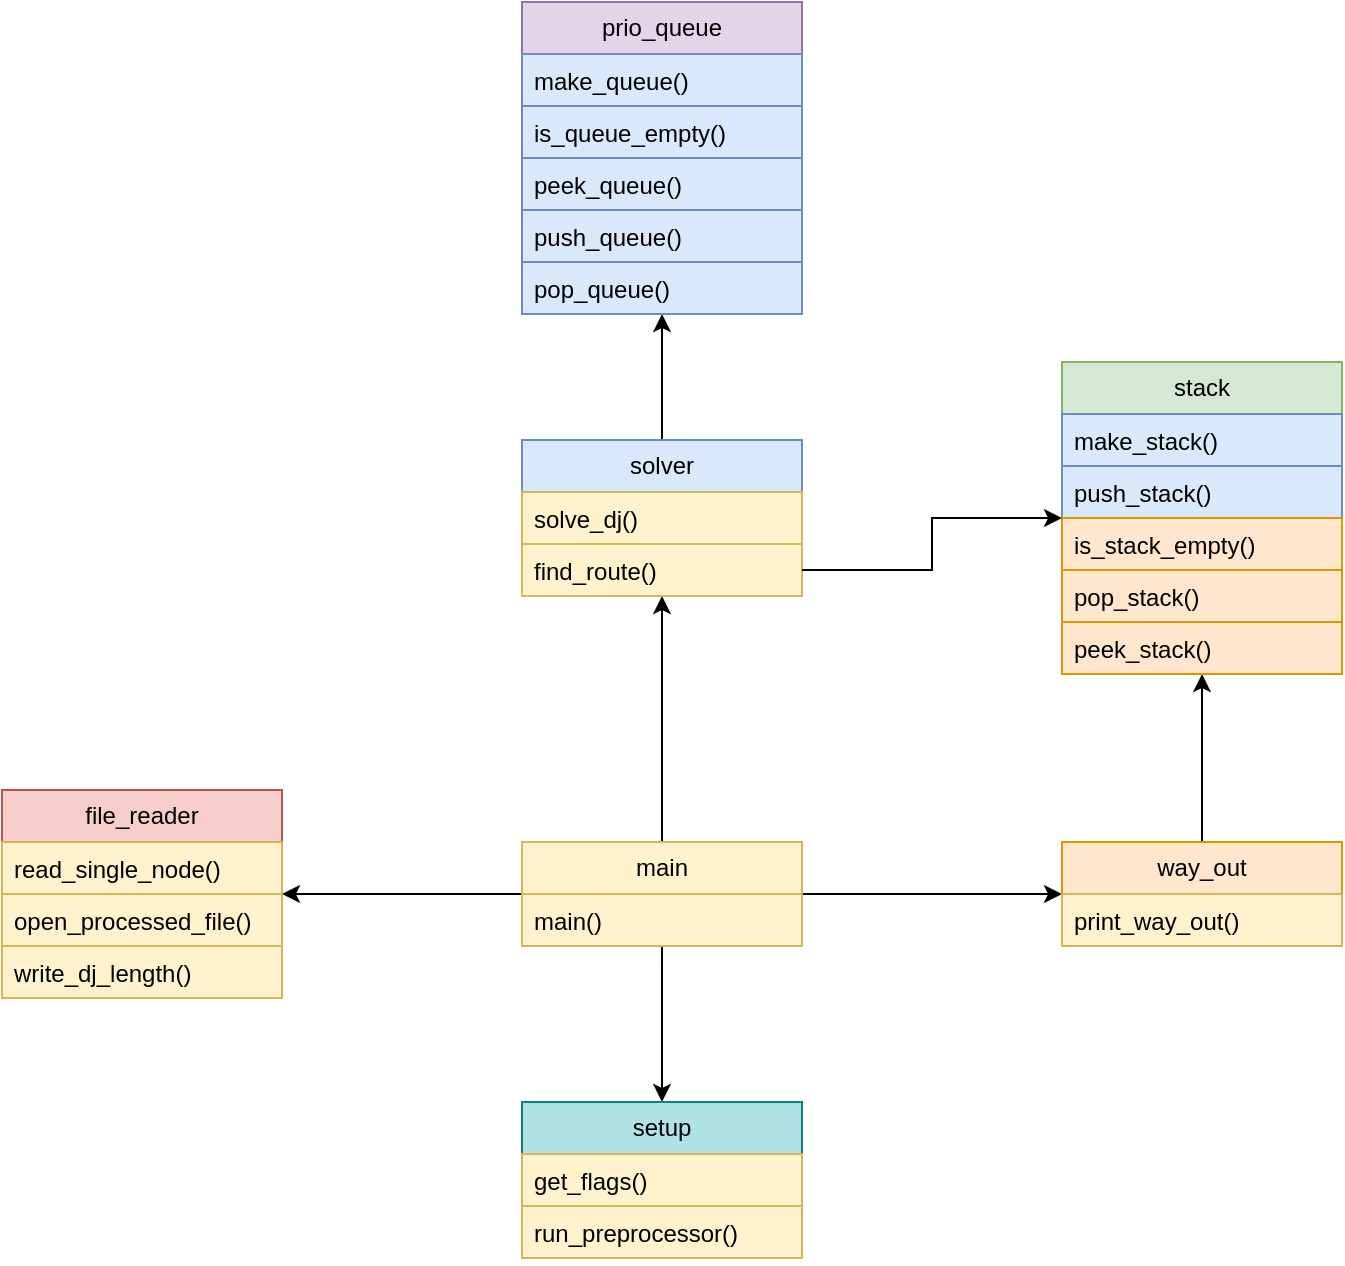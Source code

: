 <mxfile version="24.0.7" type="github">
  <diagram id="C5RBs43oDa-KdzZeNtuy" name="Page-1">
    <mxGraphModel dx="893" dy="493" grid="1" gridSize="10" guides="1" tooltips="1" connect="1" arrows="1" fold="1" page="1" pageScale="1" pageWidth="827" pageHeight="1169" math="0" shadow="0">
      <root>
        <mxCell id="WIyWlLk6GJQsqaUBKTNV-0" />
        <mxCell id="WIyWlLk6GJQsqaUBKTNV-1" parent="WIyWlLk6GJQsqaUBKTNV-0" />
        <mxCell id="ufzgCFHDgKXn59LKtLPm-23" style="edgeStyle=orthogonalEdgeStyle;rounded=0;orthogonalLoop=1;jettySize=auto;html=1;" edge="1" parent="WIyWlLk6GJQsqaUBKTNV-1" source="ufzgCFHDgKXn59LKtLPm-4" target="ufzgCFHDgKXn59LKtLPm-8">
          <mxGeometry relative="1" as="geometry" />
        </mxCell>
        <mxCell id="ufzgCFHDgKXn59LKtLPm-29" style="edgeStyle=orthogonalEdgeStyle;rounded=0;orthogonalLoop=1;jettySize=auto;html=1;" edge="1" parent="WIyWlLk6GJQsqaUBKTNV-1" source="ufzgCFHDgKXn59LKtLPm-4" target="ufzgCFHDgKXn59LKtLPm-24">
          <mxGeometry relative="1" as="geometry" />
        </mxCell>
        <mxCell id="ufzgCFHDgKXn59LKtLPm-40" style="edgeStyle=orthogonalEdgeStyle;rounded=0;orthogonalLoop=1;jettySize=auto;html=1;exitX=0.5;exitY=0;exitDx=0;exitDy=0;entryX=0.5;entryY=1;entryDx=0;entryDy=0;" edge="1" parent="WIyWlLk6GJQsqaUBKTNV-1" source="ufzgCFHDgKXn59LKtLPm-4" target="ufzgCFHDgKXn59LKtLPm-30">
          <mxGeometry relative="1" as="geometry" />
        </mxCell>
        <mxCell id="ufzgCFHDgKXn59LKtLPm-54" style="edgeStyle=orthogonalEdgeStyle;rounded=0;orthogonalLoop=1;jettySize=auto;html=1;" edge="1" parent="WIyWlLk6GJQsqaUBKTNV-1" source="ufzgCFHDgKXn59LKtLPm-4" target="ufzgCFHDgKXn59LKtLPm-50">
          <mxGeometry relative="1" as="geometry" />
        </mxCell>
        <mxCell id="ufzgCFHDgKXn59LKtLPm-4" value="main" style="swimlane;fontStyle=0;childLayout=stackLayout;horizontal=1;startSize=26;fillColor=#fff2cc;horizontalStack=0;resizeParent=1;resizeParentMax=0;resizeLast=0;collapsible=1;marginBottom=0;whiteSpace=wrap;html=1;strokeColor=#d6b656;" vertex="1" parent="WIyWlLk6GJQsqaUBKTNV-1">
          <mxGeometry x="339" y="670" width="140" height="52" as="geometry" />
        </mxCell>
        <mxCell id="ufzgCFHDgKXn59LKtLPm-5" value="main()" style="text;strokeColor=#d6b656;fillColor=#fff2cc;align=left;verticalAlign=top;spacingLeft=4;spacingRight=4;overflow=hidden;rotatable=0;points=[[0,0.5],[1,0.5]];portConstraint=eastwest;whiteSpace=wrap;html=1;" vertex="1" parent="ufzgCFHDgKXn59LKtLPm-4">
          <mxGeometry y="26" width="140" height="26" as="geometry" />
        </mxCell>
        <mxCell id="ufzgCFHDgKXn59LKtLPm-39" style="edgeStyle=orthogonalEdgeStyle;rounded=0;orthogonalLoop=1;jettySize=auto;html=1;" edge="1" parent="WIyWlLk6GJQsqaUBKTNV-1" source="ufzgCFHDgKXn59LKtLPm-8" target="ufzgCFHDgKXn59LKtLPm-12">
          <mxGeometry relative="1" as="geometry" />
        </mxCell>
        <mxCell id="ufzgCFHDgKXn59LKtLPm-8" value="way_out" style="swimlane;fontStyle=0;childLayout=stackLayout;horizontal=1;startSize=26;fillColor=#ffe6cc;horizontalStack=0;resizeParent=1;resizeParentMax=0;resizeLast=0;collapsible=1;marginBottom=0;whiteSpace=wrap;html=1;strokeColor=#d79b00;" vertex="1" parent="WIyWlLk6GJQsqaUBKTNV-1">
          <mxGeometry x="609" y="670" width="140" height="52" as="geometry" />
        </mxCell>
        <mxCell id="ufzgCFHDgKXn59LKtLPm-9" value="print_way_out()" style="text;strokeColor=#d6b656;fillColor=#fff2cc;align=left;verticalAlign=top;spacingLeft=4;spacingRight=4;overflow=hidden;rotatable=0;points=[[0,0.5],[1,0.5]];portConstraint=eastwest;whiteSpace=wrap;html=1;" vertex="1" parent="ufzgCFHDgKXn59LKtLPm-8">
          <mxGeometry y="26" width="140" height="26" as="geometry" />
        </mxCell>
        <mxCell id="ufzgCFHDgKXn59LKtLPm-12" value="stack" style="swimlane;fontStyle=0;childLayout=stackLayout;horizontal=1;startSize=26;fillColor=#d5e8d4;horizontalStack=0;resizeParent=1;resizeParentMax=0;resizeLast=0;collapsible=1;marginBottom=0;whiteSpace=wrap;html=1;strokeColor=#82b366;" vertex="1" parent="WIyWlLk6GJQsqaUBKTNV-1">
          <mxGeometry x="609" y="430" width="140" height="156" as="geometry" />
        </mxCell>
        <mxCell id="ufzgCFHDgKXn59LKtLPm-13" value="make_stack()" style="text;strokeColor=#6c8ebf;fillColor=#dae8fc;align=left;verticalAlign=top;spacingLeft=4;spacingRight=4;overflow=hidden;rotatable=0;points=[[0,0.5],[1,0.5]];portConstraint=eastwest;whiteSpace=wrap;html=1;" vertex="1" parent="ufzgCFHDgKXn59LKtLPm-12">
          <mxGeometry y="26" width="140" height="26" as="geometry" />
        </mxCell>
        <mxCell id="ufzgCFHDgKXn59LKtLPm-15" value="push_stack()" style="text;strokeColor=#6c8ebf;fillColor=#dae8fc;align=left;verticalAlign=top;spacingLeft=4;spacingRight=4;overflow=hidden;rotatable=0;points=[[0,0.5],[1,0.5]];portConstraint=eastwest;whiteSpace=wrap;html=1;" vertex="1" parent="ufzgCFHDgKXn59LKtLPm-12">
          <mxGeometry y="52" width="140" height="26" as="geometry" />
        </mxCell>
        <mxCell id="ufzgCFHDgKXn59LKtLPm-14" value="is_stack_empty()" style="text;strokeColor=#d79b00;fillColor=#ffe6cc;align=left;verticalAlign=top;spacingLeft=4;spacingRight=4;overflow=hidden;rotatable=0;points=[[0,0.5],[1,0.5]];portConstraint=eastwest;whiteSpace=wrap;html=1;" vertex="1" parent="ufzgCFHDgKXn59LKtLPm-12">
          <mxGeometry y="78" width="140" height="26" as="geometry" />
        </mxCell>
        <mxCell id="ufzgCFHDgKXn59LKtLPm-20" value="pop_stack()" style="text;strokeColor=#d79b00;fillColor=#ffe6cc;align=left;verticalAlign=top;spacingLeft=4;spacingRight=4;overflow=hidden;rotatable=0;points=[[0,0.5],[1,0.5]];portConstraint=eastwest;whiteSpace=wrap;html=1;" vertex="1" parent="ufzgCFHDgKXn59LKtLPm-12">
          <mxGeometry y="104" width="140" height="26" as="geometry" />
        </mxCell>
        <mxCell id="ufzgCFHDgKXn59LKtLPm-21" value="peek_stack()" style="text;strokeColor=#d79b00;fillColor=#ffe6cc;align=left;verticalAlign=top;spacingLeft=4;spacingRight=4;overflow=hidden;rotatable=0;points=[[0,0.5],[1,0.5]];portConstraint=eastwest;whiteSpace=wrap;html=1;" vertex="1" parent="ufzgCFHDgKXn59LKtLPm-12">
          <mxGeometry y="130" width="140" height="26" as="geometry" />
        </mxCell>
        <mxCell id="ufzgCFHDgKXn59LKtLPm-24" value="file_reader" style="swimlane;fontStyle=0;childLayout=stackLayout;horizontal=1;startSize=26;fillColor=#f8cecc;horizontalStack=0;resizeParent=1;resizeParentMax=0;resizeLast=0;collapsible=1;marginBottom=0;whiteSpace=wrap;html=1;strokeColor=#b85450;" vertex="1" parent="WIyWlLk6GJQsqaUBKTNV-1">
          <mxGeometry x="79" y="644" width="140" height="104" as="geometry" />
        </mxCell>
        <mxCell id="ufzgCFHDgKXn59LKtLPm-25" value="read_single_node()" style="text;strokeColor=#d6b656;fillColor=#fff2cc;align=left;verticalAlign=top;spacingLeft=4;spacingRight=4;overflow=hidden;rotatable=0;points=[[0,0.5],[1,0.5]];portConstraint=eastwest;whiteSpace=wrap;html=1;" vertex="1" parent="ufzgCFHDgKXn59LKtLPm-24">
          <mxGeometry y="26" width="140" height="26" as="geometry" />
        </mxCell>
        <mxCell id="ufzgCFHDgKXn59LKtLPm-26" value="open_processed_file()" style="text;strokeColor=#d6b656;fillColor=#fff2cc;align=left;verticalAlign=top;spacingLeft=4;spacingRight=4;overflow=hidden;rotatable=0;points=[[0,0.5],[1,0.5]];portConstraint=eastwest;whiteSpace=wrap;html=1;" vertex="1" parent="ufzgCFHDgKXn59LKtLPm-24">
          <mxGeometry y="52" width="140" height="26" as="geometry" />
        </mxCell>
        <mxCell id="ufzgCFHDgKXn59LKtLPm-27" value="write_dj_length()" style="text;strokeColor=#d6b656;fillColor=#fff2cc;align=left;verticalAlign=top;spacingLeft=4;spacingRight=4;overflow=hidden;rotatable=0;points=[[0,0.5],[1,0.5]];portConstraint=eastwest;whiteSpace=wrap;html=1;" vertex="1" parent="ufzgCFHDgKXn59LKtLPm-24">
          <mxGeometry y="78" width="140" height="26" as="geometry" />
        </mxCell>
        <mxCell id="ufzgCFHDgKXn59LKtLPm-48" style="edgeStyle=orthogonalEdgeStyle;rounded=0;orthogonalLoop=1;jettySize=auto;html=1;" edge="1" parent="WIyWlLk6GJQsqaUBKTNV-1" source="ufzgCFHDgKXn59LKtLPm-30" target="ufzgCFHDgKXn59LKtLPm-42">
          <mxGeometry relative="1" as="geometry" />
        </mxCell>
        <mxCell id="ufzgCFHDgKXn59LKtLPm-30" value="solver" style="swimlane;fontStyle=0;childLayout=stackLayout;horizontal=1;startSize=26;fillColor=#dae8fc;horizontalStack=0;resizeParent=1;resizeParentMax=0;resizeLast=0;collapsible=1;marginBottom=0;whiteSpace=wrap;html=1;strokeColor=#6c8ebf;" vertex="1" parent="WIyWlLk6GJQsqaUBKTNV-1">
          <mxGeometry x="339" y="469" width="140" height="78" as="geometry" />
        </mxCell>
        <mxCell id="ufzgCFHDgKXn59LKtLPm-31" value="solve_dj()" style="text;strokeColor=#d6b656;fillColor=#fff2cc;align=left;verticalAlign=top;spacingLeft=4;spacingRight=4;overflow=hidden;rotatable=0;points=[[0,0.5],[1,0.5]];portConstraint=eastwest;whiteSpace=wrap;html=1;" vertex="1" parent="ufzgCFHDgKXn59LKtLPm-30">
          <mxGeometry y="26" width="140" height="26" as="geometry" />
        </mxCell>
        <mxCell id="ufzgCFHDgKXn59LKtLPm-32" value="find_route()" style="text;strokeColor=#d6b656;fillColor=#fff2cc;align=left;verticalAlign=top;spacingLeft=4;spacingRight=4;overflow=hidden;rotatable=0;points=[[0,0.5],[1,0.5]];portConstraint=eastwest;whiteSpace=wrap;html=1;" vertex="1" parent="ufzgCFHDgKXn59LKtLPm-30">
          <mxGeometry y="52" width="140" height="26" as="geometry" />
        </mxCell>
        <mxCell id="ufzgCFHDgKXn59LKtLPm-42" value="prio_queue" style="swimlane;fontStyle=0;childLayout=stackLayout;horizontal=1;startSize=26;fillColor=#e1d5e7;horizontalStack=0;resizeParent=1;resizeParentMax=0;resizeLast=0;collapsible=1;marginBottom=0;whiteSpace=wrap;html=1;strokeColor=#9673a6;" vertex="1" parent="WIyWlLk6GJQsqaUBKTNV-1">
          <mxGeometry x="339" y="250" width="140" height="156" as="geometry" />
        </mxCell>
        <mxCell id="ufzgCFHDgKXn59LKtLPm-43" value="make_queue()" style="text;strokeColor=#6c8ebf;fillColor=#dae8fc;align=left;verticalAlign=top;spacingLeft=4;spacingRight=4;overflow=hidden;rotatable=0;points=[[0,0.5],[1,0.5]];portConstraint=eastwest;whiteSpace=wrap;html=1;" vertex="1" parent="ufzgCFHDgKXn59LKtLPm-42">
          <mxGeometry y="26" width="140" height="26" as="geometry" />
        </mxCell>
        <mxCell id="ufzgCFHDgKXn59LKtLPm-46" value="is_queue_empty()" style="text;strokeColor=#6c8ebf;fillColor=#dae8fc;align=left;verticalAlign=top;spacingLeft=4;spacingRight=4;overflow=hidden;rotatable=0;points=[[0,0.5],[1,0.5]];portConstraint=eastwest;whiteSpace=wrap;html=1;" vertex="1" parent="ufzgCFHDgKXn59LKtLPm-42">
          <mxGeometry y="52" width="140" height="26" as="geometry" />
        </mxCell>
        <mxCell id="ufzgCFHDgKXn59LKtLPm-44" value="peek_queue()" style="text;strokeColor=#6c8ebf;fillColor=#dae8fc;align=left;verticalAlign=top;spacingLeft=4;spacingRight=4;overflow=hidden;rotatable=0;points=[[0,0.5],[1,0.5]];portConstraint=eastwest;whiteSpace=wrap;html=1;" vertex="1" parent="ufzgCFHDgKXn59LKtLPm-42">
          <mxGeometry y="78" width="140" height="26" as="geometry" />
        </mxCell>
        <mxCell id="ufzgCFHDgKXn59LKtLPm-47" value="push_queue()" style="text;strokeColor=#6c8ebf;fillColor=#dae8fc;align=left;verticalAlign=top;spacingLeft=4;spacingRight=4;overflow=hidden;rotatable=0;points=[[0,0.5],[1,0.5]];portConstraint=eastwest;whiteSpace=wrap;html=1;" vertex="1" parent="ufzgCFHDgKXn59LKtLPm-42">
          <mxGeometry y="104" width="140" height="26" as="geometry" />
        </mxCell>
        <mxCell id="ufzgCFHDgKXn59LKtLPm-45" value="pop_queue()" style="text;strokeColor=#6c8ebf;fillColor=#dae8fc;align=left;verticalAlign=top;spacingLeft=4;spacingRight=4;overflow=hidden;rotatable=0;points=[[0,0.5],[1,0.5]];portConstraint=eastwest;whiteSpace=wrap;html=1;" vertex="1" parent="ufzgCFHDgKXn59LKtLPm-42">
          <mxGeometry y="130" width="140" height="26" as="geometry" />
        </mxCell>
        <mxCell id="ufzgCFHDgKXn59LKtLPm-50" value="setup" style="swimlane;fontStyle=0;childLayout=stackLayout;horizontal=1;startSize=26;fillColor=#b0e3e6;horizontalStack=0;resizeParent=1;resizeParentMax=0;resizeLast=0;collapsible=1;marginBottom=0;whiteSpace=wrap;html=1;strokeColor=#0e8088;" vertex="1" parent="WIyWlLk6GJQsqaUBKTNV-1">
          <mxGeometry x="339" y="800" width="140" height="78" as="geometry" />
        </mxCell>
        <mxCell id="ufzgCFHDgKXn59LKtLPm-51" value="get_flags()" style="text;strokeColor=#d6b656;fillColor=#fff2cc;align=left;verticalAlign=top;spacingLeft=4;spacingRight=4;overflow=hidden;rotatable=0;points=[[0,0.5],[1,0.5]];portConstraint=eastwest;whiteSpace=wrap;html=1;" vertex="1" parent="ufzgCFHDgKXn59LKtLPm-50">
          <mxGeometry y="26" width="140" height="26" as="geometry" />
        </mxCell>
        <mxCell id="ufzgCFHDgKXn59LKtLPm-61" value="run_preprocessor()" style="text;strokeColor=#d6b656;fillColor=#fff2cc;align=left;verticalAlign=top;spacingLeft=4;spacingRight=4;overflow=hidden;rotatable=0;points=[[0,0.5],[1,0.5]];portConstraint=eastwest;whiteSpace=wrap;html=1;" vertex="1" parent="ufzgCFHDgKXn59LKtLPm-50">
          <mxGeometry y="52" width="140" height="26" as="geometry" />
        </mxCell>
        <mxCell id="ufzgCFHDgKXn59LKtLPm-56" style="edgeStyle=orthogonalEdgeStyle;rounded=0;orthogonalLoop=1;jettySize=auto;html=1;" edge="1" parent="WIyWlLk6GJQsqaUBKTNV-1" source="ufzgCFHDgKXn59LKtLPm-32" target="ufzgCFHDgKXn59LKtLPm-12">
          <mxGeometry relative="1" as="geometry" />
        </mxCell>
      </root>
    </mxGraphModel>
  </diagram>
</mxfile>
